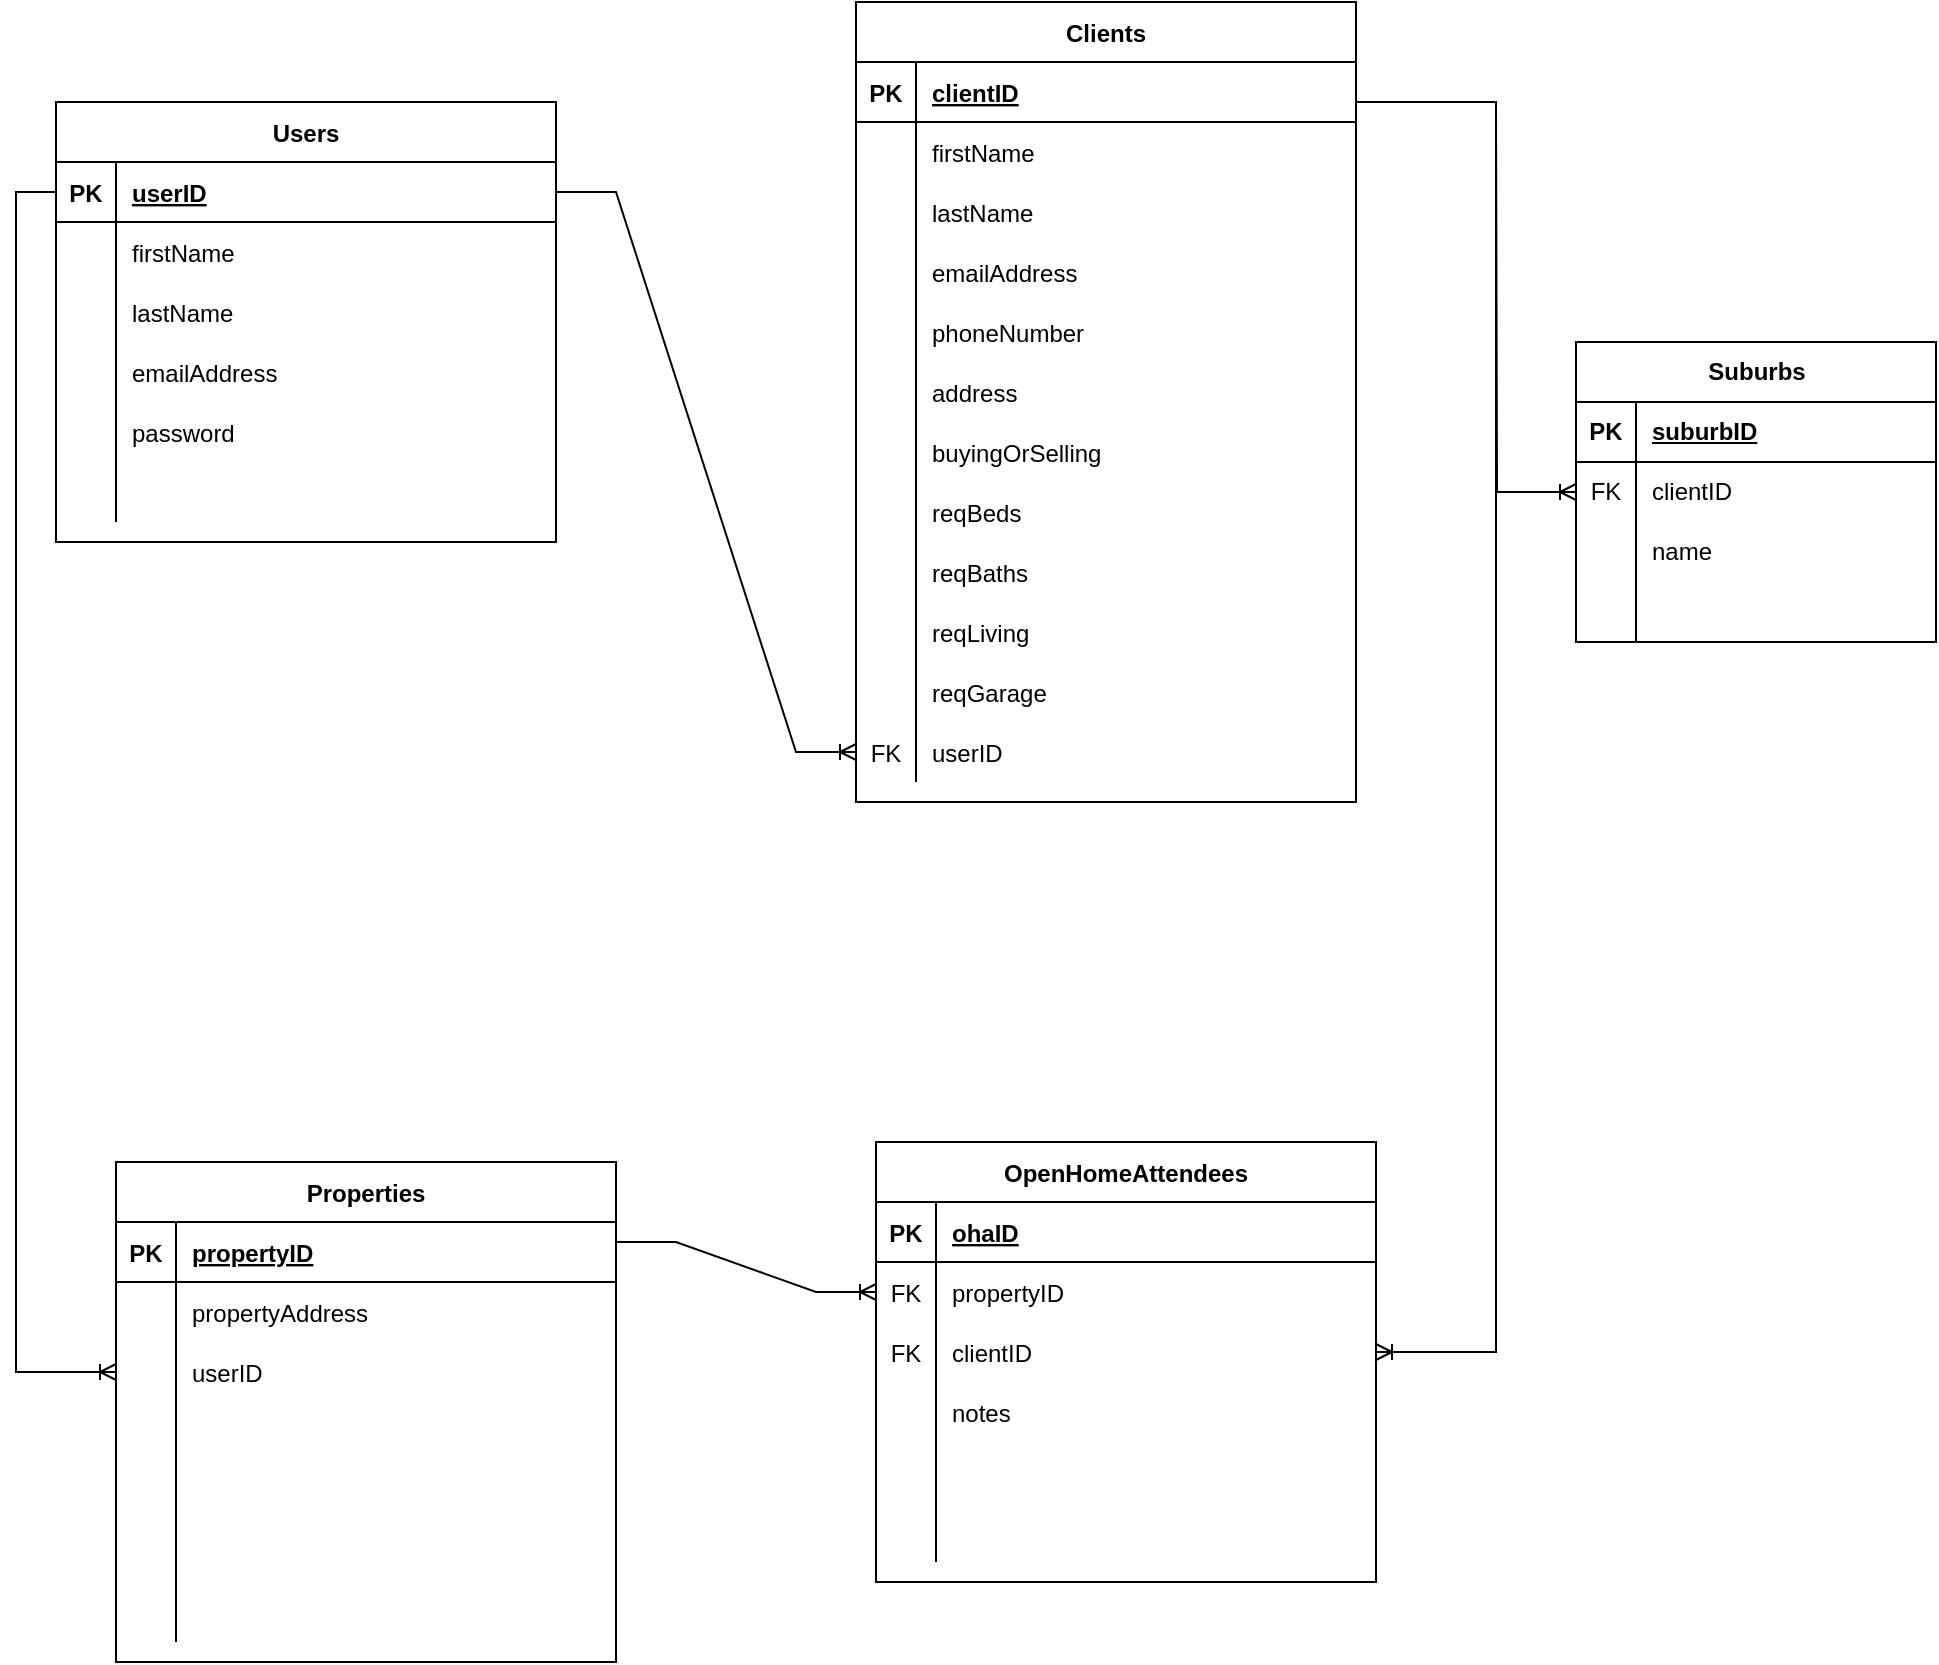 <mxfile>
    <diagram id="R2lEEEUBdFMjLlhIrx00" name="Page-1">
        <mxGraphModel dx="1216" dy="572" grid="1" gridSize="10" guides="1" tooltips="1" connect="1" arrows="1" fold="1" page="1" pageScale="1" pageWidth="850" pageHeight="1100" math="0" shadow="0" extFonts="Permanent Marker^https://fonts.googleapis.com/css?family=Permanent+Marker">
            <root>
                <mxCell id="0"/>
                <mxCell id="1" parent="0"/>
                <mxCell id="C-vyLk0tnHw3VtMMgP7b-23" value="Users" style="shape=table;startSize=30;container=1;collapsible=1;childLayout=tableLayout;fixedRows=1;rowLines=0;fontStyle=1;align=center;resizeLast=1;" parent="1" vertex="1">
                    <mxGeometry x="40" y="110" width="250" height="220" as="geometry"/>
                </mxCell>
                <mxCell id="C-vyLk0tnHw3VtMMgP7b-24" value="" style="shape=partialRectangle;collapsible=0;dropTarget=0;pointerEvents=0;fillColor=none;points=[[0,0.5],[1,0.5]];portConstraint=eastwest;top=0;left=0;right=0;bottom=1;" parent="C-vyLk0tnHw3VtMMgP7b-23" vertex="1">
                    <mxGeometry y="30" width="250" height="30" as="geometry"/>
                </mxCell>
                <mxCell id="C-vyLk0tnHw3VtMMgP7b-25" value="PK" style="shape=partialRectangle;overflow=hidden;connectable=0;fillColor=none;top=0;left=0;bottom=0;right=0;fontStyle=1;" parent="C-vyLk0tnHw3VtMMgP7b-24" vertex="1">
                    <mxGeometry width="30" height="30" as="geometry">
                        <mxRectangle width="30" height="30" as="alternateBounds"/>
                    </mxGeometry>
                </mxCell>
                <mxCell id="C-vyLk0tnHw3VtMMgP7b-26" value="userID" style="shape=partialRectangle;overflow=hidden;connectable=0;fillColor=none;top=0;left=0;bottom=0;right=0;align=left;spacingLeft=6;fontStyle=5;" parent="C-vyLk0tnHw3VtMMgP7b-24" vertex="1">
                    <mxGeometry x="30" width="220" height="30" as="geometry">
                        <mxRectangle width="220" height="30" as="alternateBounds"/>
                    </mxGeometry>
                </mxCell>
                <mxCell id="C-vyLk0tnHw3VtMMgP7b-27" value="" style="shape=partialRectangle;collapsible=0;dropTarget=0;pointerEvents=0;fillColor=none;points=[[0,0.5],[1,0.5]];portConstraint=eastwest;top=0;left=0;right=0;bottom=0;" parent="C-vyLk0tnHw3VtMMgP7b-23" vertex="1">
                    <mxGeometry y="60" width="250" height="30" as="geometry"/>
                </mxCell>
                <mxCell id="C-vyLk0tnHw3VtMMgP7b-28" value="" style="shape=partialRectangle;overflow=hidden;connectable=0;fillColor=none;top=0;left=0;bottom=0;right=0;" parent="C-vyLk0tnHw3VtMMgP7b-27" vertex="1">
                    <mxGeometry width="30" height="30" as="geometry">
                        <mxRectangle width="30" height="30" as="alternateBounds"/>
                    </mxGeometry>
                </mxCell>
                <mxCell id="C-vyLk0tnHw3VtMMgP7b-29" value="firstName" style="shape=partialRectangle;overflow=hidden;connectable=0;fillColor=none;top=0;left=0;bottom=0;right=0;align=left;spacingLeft=6;" parent="C-vyLk0tnHw3VtMMgP7b-27" vertex="1">
                    <mxGeometry x="30" width="220" height="30" as="geometry">
                        <mxRectangle width="220" height="30" as="alternateBounds"/>
                    </mxGeometry>
                </mxCell>
                <mxCell id="KGfbhs6_Tu2Sp370y9ni-4" style="shape=partialRectangle;collapsible=0;dropTarget=0;pointerEvents=0;fillColor=none;points=[[0,0.5],[1,0.5]];portConstraint=eastwest;top=0;left=0;right=0;bottom=0;" parent="C-vyLk0tnHw3VtMMgP7b-23" vertex="1">
                    <mxGeometry y="90" width="250" height="30" as="geometry"/>
                </mxCell>
                <mxCell id="KGfbhs6_Tu2Sp370y9ni-5" style="shape=partialRectangle;overflow=hidden;connectable=0;fillColor=none;top=0;left=0;bottom=0;right=0;" parent="KGfbhs6_Tu2Sp370y9ni-4" vertex="1">
                    <mxGeometry width="30" height="30" as="geometry">
                        <mxRectangle width="30" height="30" as="alternateBounds"/>
                    </mxGeometry>
                </mxCell>
                <mxCell id="KGfbhs6_Tu2Sp370y9ni-6" value="lastName" style="shape=partialRectangle;overflow=hidden;connectable=0;fillColor=none;top=0;left=0;bottom=0;right=0;align=left;spacingLeft=6;" parent="KGfbhs6_Tu2Sp370y9ni-4" vertex="1">
                    <mxGeometry x="30" width="220" height="30" as="geometry">
                        <mxRectangle width="220" height="30" as="alternateBounds"/>
                    </mxGeometry>
                </mxCell>
                <mxCell id="KGfbhs6_Tu2Sp370y9ni-1" style="shape=partialRectangle;collapsible=0;dropTarget=0;pointerEvents=0;fillColor=none;points=[[0,0.5],[1,0.5]];portConstraint=eastwest;top=0;left=0;right=0;bottom=0;" parent="C-vyLk0tnHw3VtMMgP7b-23" vertex="1">
                    <mxGeometry y="120" width="250" height="30" as="geometry"/>
                </mxCell>
                <mxCell id="KGfbhs6_Tu2Sp370y9ni-2" style="shape=partialRectangle;overflow=hidden;connectable=0;fillColor=none;top=0;left=0;bottom=0;right=0;" parent="KGfbhs6_Tu2Sp370y9ni-1" vertex="1">
                    <mxGeometry width="30" height="30" as="geometry">
                        <mxRectangle width="30" height="30" as="alternateBounds"/>
                    </mxGeometry>
                </mxCell>
                <mxCell id="KGfbhs6_Tu2Sp370y9ni-3" value="emailAddress" style="shape=partialRectangle;overflow=hidden;connectable=0;fillColor=none;top=0;left=0;bottom=0;right=0;align=left;spacingLeft=6;" parent="KGfbhs6_Tu2Sp370y9ni-1" vertex="1">
                    <mxGeometry x="30" width="220" height="30" as="geometry">
                        <mxRectangle width="220" height="30" as="alternateBounds"/>
                    </mxGeometry>
                </mxCell>
                <mxCell id="KGfbhs6_Tu2Sp370y9ni-7" style="shape=partialRectangle;collapsible=0;dropTarget=0;pointerEvents=0;fillColor=none;points=[[0,0.5],[1,0.5]];portConstraint=eastwest;top=0;left=0;right=0;bottom=0;" parent="C-vyLk0tnHw3VtMMgP7b-23" vertex="1">
                    <mxGeometry y="150" width="250" height="30" as="geometry"/>
                </mxCell>
                <mxCell id="KGfbhs6_Tu2Sp370y9ni-8" style="shape=partialRectangle;overflow=hidden;connectable=0;fillColor=none;top=0;left=0;bottom=0;right=0;" parent="KGfbhs6_Tu2Sp370y9ni-7" vertex="1">
                    <mxGeometry width="30" height="30" as="geometry">
                        <mxRectangle width="30" height="30" as="alternateBounds"/>
                    </mxGeometry>
                </mxCell>
                <mxCell id="KGfbhs6_Tu2Sp370y9ni-9" value="password" style="shape=partialRectangle;overflow=hidden;connectable=0;fillColor=none;top=0;left=0;bottom=0;right=0;align=left;spacingLeft=6;" parent="KGfbhs6_Tu2Sp370y9ni-7" vertex="1">
                    <mxGeometry x="30" width="220" height="30" as="geometry">
                        <mxRectangle width="220" height="30" as="alternateBounds"/>
                    </mxGeometry>
                </mxCell>
                <mxCell id="KGfbhs6_Tu2Sp370y9ni-10" style="shape=partialRectangle;collapsible=0;dropTarget=0;pointerEvents=0;fillColor=none;points=[[0,0.5],[1,0.5]];portConstraint=eastwest;top=0;left=0;right=0;bottom=0;" parent="C-vyLk0tnHw3VtMMgP7b-23" vertex="1">
                    <mxGeometry y="180" width="250" height="30" as="geometry"/>
                </mxCell>
                <mxCell id="KGfbhs6_Tu2Sp370y9ni-11" value="" style="shape=partialRectangle;overflow=hidden;connectable=0;fillColor=none;top=0;left=0;bottom=0;right=0;" parent="KGfbhs6_Tu2Sp370y9ni-10" vertex="1">
                    <mxGeometry width="30" height="30" as="geometry">
                        <mxRectangle width="30" height="30" as="alternateBounds"/>
                    </mxGeometry>
                </mxCell>
                <mxCell id="KGfbhs6_Tu2Sp370y9ni-12" value="" style="shape=partialRectangle;overflow=hidden;connectable=0;fillColor=none;top=0;left=0;bottom=0;right=0;align=left;spacingLeft=6;" parent="KGfbhs6_Tu2Sp370y9ni-10" vertex="1">
                    <mxGeometry x="30" width="220" height="30" as="geometry">
                        <mxRectangle width="220" height="30" as="alternateBounds"/>
                    </mxGeometry>
                </mxCell>
                <mxCell id="KGfbhs6_Tu2Sp370y9ni-13" value="Clients" style="shape=table;startSize=30;container=1;collapsible=1;childLayout=tableLayout;fixedRows=1;rowLines=0;fontStyle=1;align=center;resizeLast=1;" parent="1" vertex="1">
                    <mxGeometry x="440" y="60" width="250" height="400" as="geometry"/>
                </mxCell>
                <mxCell id="KGfbhs6_Tu2Sp370y9ni-14" value="" style="shape=partialRectangle;collapsible=0;dropTarget=0;pointerEvents=0;fillColor=none;points=[[0,0.5],[1,0.5]];portConstraint=eastwest;top=0;left=0;right=0;bottom=1;" parent="KGfbhs6_Tu2Sp370y9ni-13" vertex="1">
                    <mxGeometry y="30" width="250" height="30" as="geometry"/>
                </mxCell>
                <mxCell id="KGfbhs6_Tu2Sp370y9ni-15" value="PK" style="shape=partialRectangle;overflow=hidden;connectable=0;fillColor=none;top=0;left=0;bottom=0;right=0;fontStyle=1;" parent="KGfbhs6_Tu2Sp370y9ni-14" vertex="1">
                    <mxGeometry width="30" height="30" as="geometry">
                        <mxRectangle width="30" height="30" as="alternateBounds"/>
                    </mxGeometry>
                </mxCell>
                <mxCell id="KGfbhs6_Tu2Sp370y9ni-16" value="clientID" style="shape=partialRectangle;overflow=hidden;connectable=0;fillColor=none;top=0;left=0;bottom=0;right=0;align=left;spacingLeft=6;fontStyle=5;" parent="KGfbhs6_Tu2Sp370y9ni-14" vertex="1">
                    <mxGeometry x="30" width="220" height="30" as="geometry">
                        <mxRectangle width="220" height="30" as="alternateBounds"/>
                    </mxGeometry>
                </mxCell>
                <mxCell id="KGfbhs6_Tu2Sp370y9ni-17" value="" style="shape=partialRectangle;collapsible=0;dropTarget=0;pointerEvents=0;fillColor=none;points=[[0,0.5],[1,0.5]];portConstraint=eastwest;top=0;left=0;right=0;bottom=0;" parent="KGfbhs6_Tu2Sp370y9ni-13" vertex="1">
                    <mxGeometry y="60" width="250" height="30" as="geometry"/>
                </mxCell>
                <mxCell id="KGfbhs6_Tu2Sp370y9ni-18" value="" style="shape=partialRectangle;overflow=hidden;connectable=0;fillColor=none;top=0;left=0;bottom=0;right=0;" parent="KGfbhs6_Tu2Sp370y9ni-17" vertex="1">
                    <mxGeometry width="30" height="30" as="geometry">
                        <mxRectangle width="30" height="30" as="alternateBounds"/>
                    </mxGeometry>
                </mxCell>
                <mxCell id="KGfbhs6_Tu2Sp370y9ni-19" value="firstName" style="shape=partialRectangle;overflow=hidden;connectable=0;fillColor=none;top=0;left=0;bottom=0;right=0;align=left;spacingLeft=6;" parent="KGfbhs6_Tu2Sp370y9ni-17" vertex="1">
                    <mxGeometry x="30" width="220" height="30" as="geometry">
                        <mxRectangle width="220" height="30" as="alternateBounds"/>
                    </mxGeometry>
                </mxCell>
                <mxCell id="KGfbhs6_Tu2Sp370y9ni-20" style="shape=partialRectangle;collapsible=0;dropTarget=0;pointerEvents=0;fillColor=none;points=[[0,0.5],[1,0.5]];portConstraint=eastwest;top=0;left=0;right=0;bottom=0;" parent="KGfbhs6_Tu2Sp370y9ni-13" vertex="1">
                    <mxGeometry y="90" width="250" height="30" as="geometry"/>
                </mxCell>
                <mxCell id="KGfbhs6_Tu2Sp370y9ni-21" style="shape=partialRectangle;overflow=hidden;connectable=0;fillColor=none;top=0;left=0;bottom=0;right=0;" parent="KGfbhs6_Tu2Sp370y9ni-20" vertex="1">
                    <mxGeometry width="30" height="30" as="geometry">
                        <mxRectangle width="30" height="30" as="alternateBounds"/>
                    </mxGeometry>
                </mxCell>
                <mxCell id="KGfbhs6_Tu2Sp370y9ni-22" value="lastName" style="shape=partialRectangle;overflow=hidden;connectable=0;fillColor=none;top=0;left=0;bottom=0;right=0;align=left;spacingLeft=6;" parent="KGfbhs6_Tu2Sp370y9ni-20" vertex="1">
                    <mxGeometry x="30" width="220" height="30" as="geometry">
                        <mxRectangle width="220" height="30" as="alternateBounds"/>
                    </mxGeometry>
                </mxCell>
                <mxCell id="KGfbhs6_Tu2Sp370y9ni-23" style="shape=partialRectangle;collapsible=0;dropTarget=0;pointerEvents=0;fillColor=none;points=[[0,0.5],[1,0.5]];portConstraint=eastwest;top=0;left=0;right=0;bottom=0;" parent="KGfbhs6_Tu2Sp370y9ni-13" vertex="1">
                    <mxGeometry y="120" width="250" height="30" as="geometry"/>
                </mxCell>
                <mxCell id="KGfbhs6_Tu2Sp370y9ni-24" style="shape=partialRectangle;overflow=hidden;connectable=0;fillColor=none;top=0;left=0;bottom=0;right=0;" parent="KGfbhs6_Tu2Sp370y9ni-23" vertex="1">
                    <mxGeometry width="30" height="30" as="geometry">
                        <mxRectangle width="30" height="30" as="alternateBounds"/>
                    </mxGeometry>
                </mxCell>
                <mxCell id="KGfbhs6_Tu2Sp370y9ni-25" value="emailAddress" style="shape=partialRectangle;overflow=hidden;connectable=0;fillColor=none;top=0;left=0;bottom=0;right=0;align=left;spacingLeft=6;" parent="KGfbhs6_Tu2Sp370y9ni-23" vertex="1">
                    <mxGeometry x="30" width="220" height="30" as="geometry">
                        <mxRectangle width="220" height="30" as="alternateBounds"/>
                    </mxGeometry>
                </mxCell>
                <mxCell id="KGfbhs6_Tu2Sp370y9ni-26" style="shape=partialRectangle;collapsible=0;dropTarget=0;pointerEvents=0;fillColor=none;points=[[0,0.5],[1,0.5]];portConstraint=eastwest;top=0;left=0;right=0;bottom=0;" parent="KGfbhs6_Tu2Sp370y9ni-13" vertex="1">
                    <mxGeometry y="150" width="250" height="30" as="geometry"/>
                </mxCell>
                <mxCell id="KGfbhs6_Tu2Sp370y9ni-27" style="shape=partialRectangle;overflow=hidden;connectable=0;fillColor=none;top=0;left=0;bottom=0;right=0;" parent="KGfbhs6_Tu2Sp370y9ni-26" vertex="1">
                    <mxGeometry width="30" height="30" as="geometry">
                        <mxRectangle width="30" height="30" as="alternateBounds"/>
                    </mxGeometry>
                </mxCell>
                <mxCell id="KGfbhs6_Tu2Sp370y9ni-28" value="phoneNumber" style="shape=partialRectangle;overflow=hidden;connectable=0;fillColor=none;top=0;left=0;bottom=0;right=0;align=left;spacingLeft=6;" parent="KGfbhs6_Tu2Sp370y9ni-26" vertex="1">
                    <mxGeometry x="30" width="220" height="30" as="geometry">
                        <mxRectangle width="220" height="30" as="alternateBounds"/>
                    </mxGeometry>
                </mxCell>
                <mxCell id="KGfbhs6_Tu2Sp370y9ni-38" style="shape=partialRectangle;collapsible=0;dropTarget=0;pointerEvents=0;fillColor=none;points=[[0,0.5],[1,0.5]];portConstraint=eastwest;top=0;left=0;right=0;bottom=0;" parent="KGfbhs6_Tu2Sp370y9ni-13" vertex="1">
                    <mxGeometry y="180" width="250" height="30" as="geometry"/>
                </mxCell>
                <mxCell id="KGfbhs6_Tu2Sp370y9ni-39" style="shape=partialRectangle;overflow=hidden;connectable=0;fillColor=none;top=0;left=0;bottom=0;right=0;" parent="KGfbhs6_Tu2Sp370y9ni-38" vertex="1">
                    <mxGeometry width="30" height="30" as="geometry">
                        <mxRectangle width="30" height="30" as="alternateBounds"/>
                    </mxGeometry>
                </mxCell>
                <mxCell id="KGfbhs6_Tu2Sp370y9ni-40" value="address" style="shape=partialRectangle;overflow=hidden;connectable=0;fillColor=none;top=0;left=0;bottom=0;right=0;align=left;spacingLeft=6;" parent="KGfbhs6_Tu2Sp370y9ni-38" vertex="1">
                    <mxGeometry x="30" width="220" height="30" as="geometry">
                        <mxRectangle width="220" height="30" as="alternateBounds"/>
                    </mxGeometry>
                </mxCell>
                <mxCell id="KGfbhs6_Tu2Sp370y9ni-35" style="shape=partialRectangle;collapsible=0;dropTarget=0;pointerEvents=0;fillColor=none;points=[[0,0.5],[1,0.5]];portConstraint=eastwest;top=0;left=0;right=0;bottom=0;" parent="KGfbhs6_Tu2Sp370y9ni-13" vertex="1">
                    <mxGeometry y="210" width="250" height="30" as="geometry"/>
                </mxCell>
                <mxCell id="KGfbhs6_Tu2Sp370y9ni-36" value="" style="shape=partialRectangle;overflow=hidden;connectable=0;fillColor=none;top=0;left=0;bottom=0;right=0;" parent="KGfbhs6_Tu2Sp370y9ni-35" vertex="1">
                    <mxGeometry width="30" height="30" as="geometry">
                        <mxRectangle width="30" height="30" as="alternateBounds"/>
                    </mxGeometry>
                </mxCell>
                <mxCell id="KGfbhs6_Tu2Sp370y9ni-37" value="buyingOrSelling" style="shape=partialRectangle;overflow=hidden;connectable=0;fillColor=none;top=0;left=0;bottom=0;right=0;align=left;spacingLeft=6;" parent="KGfbhs6_Tu2Sp370y9ni-35" vertex="1">
                    <mxGeometry x="30" width="220" height="30" as="geometry">
                        <mxRectangle width="220" height="30" as="alternateBounds"/>
                    </mxGeometry>
                </mxCell>
                <mxCell id="KGfbhs6_Tu2Sp370y9ni-101" style="shape=partialRectangle;collapsible=0;dropTarget=0;pointerEvents=0;fillColor=none;points=[[0,0.5],[1,0.5]];portConstraint=eastwest;top=0;left=0;right=0;bottom=0;" parent="KGfbhs6_Tu2Sp370y9ni-13" vertex="1">
                    <mxGeometry y="240" width="250" height="30" as="geometry"/>
                </mxCell>
                <mxCell id="KGfbhs6_Tu2Sp370y9ni-102" style="shape=partialRectangle;overflow=hidden;connectable=0;fillColor=none;top=0;left=0;bottom=0;right=0;" parent="KGfbhs6_Tu2Sp370y9ni-101" vertex="1">
                    <mxGeometry width="30" height="30" as="geometry">
                        <mxRectangle width="30" height="30" as="alternateBounds"/>
                    </mxGeometry>
                </mxCell>
                <mxCell id="KGfbhs6_Tu2Sp370y9ni-103" value="reqBeds" style="shape=partialRectangle;overflow=hidden;connectable=0;fillColor=none;top=0;left=0;bottom=0;right=0;align=left;spacingLeft=6;" parent="KGfbhs6_Tu2Sp370y9ni-101" vertex="1">
                    <mxGeometry x="30" width="220" height="30" as="geometry">
                        <mxRectangle width="220" height="30" as="alternateBounds"/>
                    </mxGeometry>
                </mxCell>
                <mxCell id="KGfbhs6_Tu2Sp370y9ni-98" style="shape=partialRectangle;collapsible=0;dropTarget=0;pointerEvents=0;fillColor=none;points=[[0,0.5],[1,0.5]];portConstraint=eastwest;top=0;left=0;right=0;bottom=0;" parent="KGfbhs6_Tu2Sp370y9ni-13" vertex="1">
                    <mxGeometry y="270" width="250" height="30" as="geometry"/>
                </mxCell>
                <mxCell id="KGfbhs6_Tu2Sp370y9ni-99" style="shape=partialRectangle;overflow=hidden;connectable=0;fillColor=none;top=0;left=0;bottom=0;right=0;" parent="KGfbhs6_Tu2Sp370y9ni-98" vertex="1">
                    <mxGeometry width="30" height="30" as="geometry">
                        <mxRectangle width="30" height="30" as="alternateBounds"/>
                    </mxGeometry>
                </mxCell>
                <mxCell id="KGfbhs6_Tu2Sp370y9ni-100" value="reqBaths" style="shape=partialRectangle;overflow=hidden;connectable=0;fillColor=none;top=0;left=0;bottom=0;right=0;align=left;spacingLeft=6;" parent="KGfbhs6_Tu2Sp370y9ni-98" vertex="1">
                    <mxGeometry x="30" width="220" height="30" as="geometry">
                        <mxRectangle width="220" height="30" as="alternateBounds"/>
                    </mxGeometry>
                </mxCell>
                <mxCell id="KGfbhs6_Tu2Sp370y9ni-95" style="shape=partialRectangle;collapsible=0;dropTarget=0;pointerEvents=0;fillColor=none;points=[[0,0.5],[1,0.5]];portConstraint=eastwest;top=0;left=0;right=0;bottom=0;" parent="KGfbhs6_Tu2Sp370y9ni-13" vertex="1">
                    <mxGeometry y="300" width="250" height="30" as="geometry"/>
                </mxCell>
                <mxCell id="KGfbhs6_Tu2Sp370y9ni-96" style="shape=partialRectangle;overflow=hidden;connectable=0;fillColor=none;top=0;left=0;bottom=0;right=0;" parent="KGfbhs6_Tu2Sp370y9ni-95" vertex="1">
                    <mxGeometry width="30" height="30" as="geometry">
                        <mxRectangle width="30" height="30" as="alternateBounds"/>
                    </mxGeometry>
                </mxCell>
                <mxCell id="KGfbhs6_Tu2Sp370y9ni-97" value="reqLiving" style="shape=partialRectangle;overflow=hidden;connectable=0;fillColor=none;top=0;left=0;bottom=0;right=0;align=left;spacingLeft=6;" parent="KGfbhs6_Tu2Sp370y9ni-95" vertex="1">
                    <mxGeometry x="30" width="220" height="30" as="geometry">
                        <mxRectangle width="220" height="30" as="alternateBounds"/>
                    </mxGeometry>
                </mxCell>
                <mxCell id="KGfbhs6_Tu2Sp370y9ni-107" style="shape=partialRectangle;collapsible=0;dropTarget=0;pointerEvents=0;fillColor=none;points=[[0,0.5],[1,0.5]];portConstraint=eastwest;top=0;left=0;right=0;bottom=0;" parent="KGfbhs6_Tu2Sp370y9ni-13" vertex="1">
                    <mxGeometry y="330" width="250" height="30" as="geometry"/>
                </mxCell>
                <mxCell id="KGfbhs6_Tu2Sp370y9ni-108" style="shape=partialRectangle;overflow=hidden;connectable=0;fillColor=none;top=0;left=0;bottom=0;right=0;" parent="KGfbhs6_Tu2Sp370y9ni-107" vertex="1">
                    <mxGeometry width="30" height="30" as="geometry">
                        <mxRectangle width="30" height="30" as="alternateBounds"/>
                    </mxGeometry>
                </mxCell>
                <mxCell id="KGfbhs6_Tu2Sp370y9ni-109" value="reqGarage" style="shape=partialRectangle;overflow=hidden;connectable=0;fillColor=none;top=0;left=0;bottom=0;right=0;align=left;spacingLeft=6;" parent="KGfbhs6_Tu2Sp370y9ni-107" vertex="1">
                    <mxGeometry x="30" width="220" height="30" as="geometry">
                        <mxRectangle width="220" height="30" as="alternateBounds"/>
                    </mxGeometry>
                </mxCell>
                <mxCell id="KGfbhs6_Tu2Sp370y9ni-29" style="shape=partialRectangle;collapsible=0;dropTarget=0;pointerEvents=0;fillColor=none;points=[[0,0.5],[1,0.5]];portConstraint=eastwest;top=0;left=0;right=0;bottom=0;" parent="KGfbhs6_Tu2Sp370y9ni-13" vertex="1">
                    <mxGeometry y="360" width="250" height="30" as="geometry"/>
                </mxCell>
                <mxCell id="KGfbhs6_Tu2Sp370y9ni-30" value="FK" style="shape=partialRectangle;overflow=hidden;connectable=0;fillColor=none;top=0;left=0;bottom=0;right=0;" parent="KGfbhs6_Tu2Sp370y9ni-29" vertex="1">
                    <mxGeometry width="30" height="30" as="geometry">
                        <mxRectangle width="30" height="30" as="alternateBounds"/>
                    </mxGeometry>
                </mxCell>
                <mxCell id="KGfbhs6_Tu2Sp370y9ni-31" value="userID" style="shape=partialRectangle;overflow=hidden;connectable=0;fillColor=none;top=0;left=0;bottom=0;right=0;align=left;spacingLeft=6;" parent="KGfbhs6_Tu2Sp370y9ni-29" vertex="1">
                    <mxGeometry x="30" width="220" height="30" as="geometry">
                        <mxRectangle width="220" height="30" as="alternateBounds"/>
                    </mxGeometry>
                </mxCell>
                <mxCell id="KGfbhs6_Tu2Sp370y9ni-57" value="Properties" style="shape=table;startSize=30;container=1;collapsible=1;childLayout=tableLayout;fixedRows=1;rowLines=0;fontStyle=1;align=center;resizeLast=1;" parent="1" vertex="1">
                    <mxGeometry x="70" y="640" width="250" height="250" as="geometry"/>
                </mxCell>
                <mxCell id="KGfbhs6_Tu2Sp370y9ni-58" value="" style="shape=partialRectangle;collapsible=0;dropTarget=0;pointerEvents=0;fillColor=none;points=[[0,0.5],[1,0.5]];portConstraint=eastwest;top=0;left=0;right=0;bottom=1;" parent="KGfbhs6_Tu2Sp370y9ni-57" vertex="1">
                    <mxGeometry y="30" width="250" height="30" as="geometry"/>
                </mxCell>
                <mxCell id="KGfbhs6_Tu2Sp370y9ni-59" value="PK" style="shape=partialRectangle;overflow=hidden;connectable=0;fillColor=none;top=0;left=0;bottom=0;right=0;fontStyle=1;" parent="KGfbhs6_Tu2Sp370y9ni-58" vertex="1">
                    <mxGeometry width="30" height="30" as="geometry">
                        <mxRectangle width="30" height="30" as="alternateBounds"/>
                    </mxGeometry>
                </mxCell>
                <mxCell id="KGfbhs6_Tu2Sp370y9ni-60" value="propertyID" style="shape=partialRectangle;overflow=hidden;connectable=0;fillColor=none;top=0;left=0;bottom=0;right=0;align=left;spacingLeft=6;fontStyle=5;" parent="KGfbhs6_Tu2Sp370y9ni-58" vertex="1">
                    <mxGeometry x="30" width="220" height="30" as="geometry">
                        <mxRectangle width="220" height="30" as="alternateBounds"/>
                    </mxGeometry>
                </mxCell>
                <mxCell id="4" style="shape=partialRectangle;collapsible=0;dropTarget=0;pointerEvents=0;fillColor=none;points=[[0,0.5],[1,0.5]];portConstraint=eastwest;top=0;left=0;right=0;bottom=0;" parent="KGfbhs6_Tu2Sp370y9ni-57" vertex="1">
                    <mxGeometry y="60" width="250" height="30" as="geometry"/>
                </mxCell>
                <mxCell id="5" style="shape=partialRectangle;overflow=hidden;connectable=0;fillColor=none;top=0;left=0;bottom=0;right=0;" parent="4" vertex="1">
                    <mxGeometry width="30" height="30" as="geometry">
                        <mxRectangle width="30" height="30" as="alternateBounds"/>
                    </mxGeometry>
                </mxCell>
                <mxCell id="6" value="propertyAddress" style="shape=partialRectangle;overflow=hidden;connectable=0;fillColor=none;top=0;left=0;bottom=0;right=0;align=left;spacingLeft=6;" parent="4" vertex="1">
                    <mxGeometry x="30" width="220" height="30" as="geometry">
                        <mxRectangle width="220" height="30" as="alternateBounds"/>
                    </mxGeometry>
                </mxCell>
                <mxCell id="KGfbhs6_Tu2Sp370y9ni-61" value="" style="shape=partialRectangle;collapsible=0;dropTarget=0;pointerEvents=0;fillColor=none;points=[[0,0.5],[1,0.5]];portConstraint=eastwest;top=0;left=0;right=0;bottom=0;" parent="KGfbhs6_Tu2Sp370y9ni-57" vertex="1">
                    <mxGeometry y="90" width="250" height="30" as="geometry"/>
                </mxCell>
                <mxCell id="KGfbhs6_Tu2Sp370y9ni-62" value="" style="shape=partialRectangle;overflow=hidden;connectable=0;fillColor=none;top=0;left=0;bottom=0;right=0;" parent="KGfbhs6_Tu2Sp370y9ni-61" vertex="1">
                    <mxGeometry width="30" height="30" as="geometry">
                        <mxRectangle width="30" height="30" as="alternateBounds"/>
                    </mxGeometry>
                </mxCell>
                <mxCell id="KGfbhs6_Tu2Sp370y9ni-63" value="userID" style="shape=partialRectangle;overflow=hidden;connectable=0;fillColor=none;top=0;left=0;bottom=0;right=0;align=left;spacingLeft=6;" parent="KGfbhs6_Tu2Sp370y9ni-61" vertex="1">
                    <mxGeometry x="30" width="220" height="30" as="geometry">
                        <mxRectangle width="220" height="30" as="alternateBounds"/>
                    </mxGeometry>
                </mxCell>
                <mxCell id="KGfbhs6_Tu2Sp370y9ni-64" style="shape=partialRectangle;collapsible=0;dropTarget=0;pointerEvents=0;fillColor=none;points=[[0,0.5],[1,0.5]];portConstraint=eastwest;top=0;left=0;right=0;bottom=0;" parent="KGfbhs6_Tu2Sp370y9ni-57" vertex="1">
                    <mxGeometry y="120" width="250" height="30" as="geometry"/>
                </mxCell>
                <mxCell id="KGfbhs6_Tu2Sp370y9ni-65" style="shape=partialRectangle;overflow=hidden;connectable=0;fillColor=none;top=0;left=0;bottom=0;right=0;" parent="KGfbhs6_Tu2Sp370y9ni-64" vertex="1">
                    <mxGeometry width="30" height="30" as="geometry">
                        <mxRectangle width="30" height="30" as="alternateBounds"/>
                    </mxGeometry>
                </mxCell>
                <mxCell id="KGfbhs6_Tu2Sp370y9ni-66" value="" style="shape=partialRectangle;overflow=hidden;connectable=0;fillColor=none;top=0;left=0;bottom=0;right=0;align=left;spacingLeft=6;" parent="KGfbhs6_Tu2Sp370y9ni-64" vertex="1">
                    <mxGeometry x="30" width="220" height="30" as="geometry">
                        <mxRectangle width="220" height="30" as="alternateBounds"/>
                    </mxGeometry>
                </mxCell>
                <mxCell id="KGfbhs6_Tu2Sp370y9ni-67" style="shape=partialRectangle;collapsible=0;dropTarget=0;pointerEvents=0;fillColor=none;points=[[0,0.5],[1,0.5]];portConstraint=eastwest;top=0;left=0;right=0;bottom=0;" parent="KGfbhs6_Tu2Sp370y9ni-57" vertex="1">
                    <mxGeometry y="150" width="250" height="30" as="geometry"/>
                </mxCell>
                <mxCell id="KGfbhs6_Tu2Sp370y9ni-68" style="shape=partialRectangle;overflow=hidden;connectable=0;fillColor=none;top=0;left=0;bottom=0;right=0;" parent="KGfbhs6_Tu2Sp370y9ni-67" vertex="1">
                    <mxGeometry width="30" height="30" as="geometry">
                        <mxRectangle width="30" height="30" as="alternateBounds"/>
                    </mxGeometry>
                </mxCell>
                <mxCell id="KGfbhs6_Tu2Sp370y9ni-69" value="" style="shape=partialRectangle;overflow=hidden;connectable=0;fillColor=none;top=0;left=0;bottom=0;right=0;align=left;spacingLeft=6;" parent="KGfbhs6_Tu2Sp370y9ni-67" vertex="1">
                    <mxGeometry x="30" width="220" height="30" as="geometry">
                        <mxRectangle width="220" height="30" as="alternateBounds"/>
                    </mxGeometry>
                </mxCell>
                <mxCell id="KGfbhs6_Tu2Sp370y9ni-70" style="shape=partialRectangle;collapsible=0;dropTarget=0;pointerEvents=0;fillColor=none;points=[[0,0.5],[1,0.5]];portConstraint=eastwest;top=0;left=0;right=0;bottom=0;" parent="KGfbhs6_Tu2Sp370y9ni-57" vertex="1">
                    <mxGeometry y="180" width="250" height="30" as="geometry"/>
                </mxCell>
                <mxCell id="KGfbhs6_Tu2Sp370y9ni-71" style="shape=partialRectangle;overflow=hidden;connectable=0;fillColor=none;top=0;left=0;bottom=0;right=0;" parent="KGfbhs6_Tu2Sp370y9ni-70" vertex="1">
                    <mxGeometry width="30" height="30" as="geometry">
                        <mxRectangle width="30" height="30" as="alternateBounds"/>
                    </mxGeometry>
                </mxCell>
                <mxCell id="KGfbhs6_Tu2Sp370y9ni-72" value="" style="shape=partialRectangle;overflow=hidden;connectable=0;fillColor=none;top=0;left=0;bottom=0;right=0;align=left;spacingLeft=6;" parent="KGfbhs6_Tu2Sp370y9ni-70" vertex="1">
                    <mxGeometry x="30" width="220" height="30" as="geometry">
                        <mxRectangle width="220" height="30" as="alternateBounds"/>
                    </mxGeometry>
                </mxCell>
                <mxCell id="KGfbhs6_Tu2Sp370y9ni-73" style="shape=partialRectangle;collapsible=0;dropTarget=0;pointerEvents=0;fillColor=none;points=[[0,0.5],[1,0.5]];portConstraint=eastwest;top=0;left=0;right=0;bottom=0;" parent="KGfbhs6_Tu2Sp370y9ni-57" vertex="1">
                    <mxGeometry y="210" width="250" height="30" as="geometry"/>
                </mxCell>
                <mxCell id="KGfbhs6_Tu2Sp370y9ni-74" value="" style="shape=partialRectangle;overflow=hidden;connectable=0;fillColor=none;top=0;left=0;bottom=0;right=0;" parent="KGfbhs6_Tu2Sp370y9ni-73" vertex="1">
                    <mxGeometry width="30" height="30" as="geometry">
                        <mxRectangle width="30" height="30" as="alternateBounds"/>
                    </mxGeometry>
                </mxCell>
                <mxCell id="KGfbhs6_Tu2Sp370y9ni-75" value="" style="shape=partialRectangle;overflow=hidden;connectable=0;fillColor=none;top=0;left=0;bottom=0;right=0;align=left;spacingLeft=6;" parent="KGfbhs6_Tu2Sp370y9ni-73" vertex="1">
                    <mxGeometry x="30" width="220" height="30" as="geometry">
                        <mxRectangle width="220" height="30" as="alternateBounds"/>
                    </mxGeometry>
                </mxCell>
                <mxCell id="KGfbhs6_Tu2Sp370y9ni-76" value="OpenHomeAttendees" style="shape=table;startSize=30;container=1;collapsible=1;childLayout=tableLayout;fixedRows=1;rowLines=0;fontStyle=1;align=center;resizeLast=1;" parent="1" vertex="1">
                    <mxGeometry x="450" y="630" width="250" height="220" as="geometry"/>
                </mxCell>
                <mxCell id="KGfbhs6_Tu2Sp370y9ni-77" value="" style="shape=partialRectangle;collapsible=0;dropTarget=0;pointerEvents=0;fillColor=none;points=[[0,0.5],[1,0.5]];portConstraint=eastwest;top=0;left=0;right=0;bottom=1;" parent="KGfbhs6_Tu2Sp370y9ni-76" vertex="1">
                    <mxGeometry y="30" width="250" height="30" as="geometry"/>
                </mxCell>
                <mxCell id="KGfbhs6_Tu2Sp370y9ni-78" value="PK" style="shape=partialRectangle;overflow=hidden;connectable=0;fillColor=none;top=0;left=0;bottom=0;right=0;fontStyle=1;" parent="KGfbhs6_Tu2Sp370y9ni-77" vertex="1">
                    <mxGeometry width="30" height="30" as="geometry">
                        <mxRectangle width="30" height="30" as="alternateBounds"/>
                    </mxGeometry>
                </mxCell>
                <mxCell id="KGfbhs6_Tu2Sp370y9ni-79" value="ohaID" style="shape=partialRectangle;overflow=hidden;connectable=0;fillColor=none;top=0;left=0;bottom=0;right=0;align=left;spacingLeft=6;fontStyle=5;" parent="KGfbhs6_Tu2Sp370y9ni-77" vertex="1">
                    <mxGeometry x="30" width="220" height="30" as="geometry">
                        <mxRectangle width="220" height="30" as="alternateBounds"/>
                    </mxGeometry>
                </mxCell>
                <mxCell id="KGfbhs6_Tu2Sp370y9ni-80" value="" style="shape=partialRectangle;collapsible=0;dropTarget=0;pointerEvents=0;fillColor=none;points=[[0,0.5],[1,0.5]];portConstraint=eastwest;top=0;left=0;right=0;bottom=0;" parent="KGfbhs6_Tu2Sp370y9ni-76" vertex="1">
                    <mxGeometry y="60" width="250" height="30" as="geometry"/>
                </mxCell>
                <mxCell id="KGfbhs6_Tu2Sp370y9ni-81" value="FK" style="shape=partialRectangle;overflow=hidden;connectable=0;fillColor=none;top=0;left=0;bottom=0;right=0;" parent="KGfbhs6_Tu2Sp370y9ni-80" vertex="1">
                    <mxGeometry width="30" height="30" as="geometry">
                        <mxRectangle width="30" height="30" as="alternateBounds"/>
                    </mxGeometry>
                </mxCell>
                <mxCell id="KGfbhs6_Tu2Sp370y9ni-82" value="propertyID" style="shape=partialRectangle;overflow=hidden;connectable=0;fillColor=none;top=0;left=0;bottom=0;right=0;align=left;spacingLeft=6;" parent="KGfbhs6_Tu2Sp370y9ni-80" vertex="1">
                    <mxGeometry x="30" width="220" height="30" as="geometry">
                        <mxRectangle width="220" height="30" as="alternateBounds"/>
                    </mxGeometry>
                </mxCell>
                <mxCell id="KGfbhs6_Tu2Sp370y9ni-83" style="shape=partialRectangle;collapsible=0;dropTarget=0;pointerEvents=0;fillColor=none;points=[[0,0.5],[1,0.5]];portConstraint=eastwest;top=0;left=0;right=0;bottom=0;" parent="KGfbhs6_Tu2Sp370y9ni-76" vertex="1">
                    <mxGeometry y="90" width="250" height="30" as="geometry"/>
                </mxCell>
                <mxCell id="KGfbhs6_Tu2Sp370y9ni-84" value="FK" style="shape=partialRectangle;overflow=hidden;connectable=0;fillColor=none;top=0;left=0;bottom=0;right=0;" parent="KGfbhs6_Tu2Sp370y9ni-83" vertex="1">
                    <mxGeometry width="30" height="30" as="geometry">
                        <mxRectangle width="30" height="30" as="alternateBounds"/>
                    </mxGeometry>
                </mxCell>
                <mxCell id="KGfbhs6_Tu2Sp370y9ni-85" value="clientID" style="shape=partialRectangle;overflow=hidden;connectable=0;fillColor=none;top=0;left=0;bottom=0;right=0;align=left;spacingLeft=6;" parent="KGfbhs6_Tu2Sp370y9ni-83" vertex="1">
                    <mxGeometry x="30" width="220" height="30" as="geometry">
                        <mxRectangle width="220" height="30" as="alternateBounds"/>
                    </mxGeometry>
                </mxCell>
                <mxCell id="KGfbhs6_Tu2Sp370y9ni-86" style="shape=partialRectangle;collapsible=0;dropTarget=0;pointerEvents=0;fillColor=none;points=[[0,0.5],[1,0.5]];portConstraint=eastwest;top=0;left=0;right=0;bottom=0;" parent="KGfbhs6_Tu2Sp370y9ni-76" vertex="1">
                    <mxGeometry y="120" width="250" height="30" as="geometry"/>
                </mxCell>
                <mxCell id="KGfbhs6_Tu2Sp370y9ni-87" style="shape=partialRectangle;overflow=hidden;connectable=0;fillColor=none;top=0;left=0;bottom=0;right=0;" parent="KGfbhs6_Tu2Sp370y9ni-86" vertex="1">
                    <mxGeometry width="30" height="30" as="geometry">
                        <mxRectangle width="30" height="30" as="alternateBounds"/>
                    </mxGeometry>
                </mxCell>
                <mxCell id="KGfbhs6_Tu2Sp370y9ni-88" value="notes" style="shape=partialRectangle;overflow=hidden;connectable=0;fillColor=none;top=0;left=0;bottom=0;right=0;align=left;spacingLeft=6;" parent="KGfbhs6_Tu2Sp370y9ni-86" vertex="1">
                    <mxGeometry x="30" width="220" height="30" as="geometry">
                        <mxRectangle width="220" height="30" as="alternateBounds"/>
                    </mxGeometry>
                </mxCell>
                <mxCell id="KGfbhs6_Tu2Sp370y9ni-89" style="shape=partialRectangle;collapsible=0;dropTarget=0;pointerEvents=0;fillColor=none;points=[[0,0.5],[1,0.5]];portConstraint=eastwest;top=0;left=0;right=0;bottom=0;" parent="KGfbhs6_Tu2Sp370y9ni-76" vertex="1">
                    <mxGeometry y="150" width="250" height="30" as="geometry"/>
                </mxCell>
                <mxCell id="KGfbhs6_Tu2Sp370y9ni-90" style="shape=partialRectangle;overflow=hidden;connectable=0;fillColor=none;top=0;left=0;bottom=0;right=0;" parent="KGfbhs6_Tu2Sp370y9ni-89" vertex="1">
                    <mxGeometry width="30" height="30" as="geometry">
                        <mxRectangle width="30" height="30" as="alternateBounds"/>
                    </mxGeometry>
                </mxCell>
                <mxCell id="KGfbhs6_Tu2Sp370y9ni-91" value="" style="shape=partialRectangle;overflow=hidden;connectable=0;fillColor=none;top=0;left=0;bottom=0;right=0;align=left;spacingLeft=6;" parent="KGfbhs6_Tu2Sp370y9ni-89" vertex="1">
                    <mxGeometry x="30" width="220" height="30" as="geometry">
                        <mxRectangle width="220" height="30" as="alternateBounds"/>
                    </mxGeometry>
                </mxCell>
                <mxCell id="KGfbhs6_Tu2Sp370y9ni-92" style="shape=partialRectangle;collapsible=0;dropTarget=0;pointerEvents=0;fillColor=none;points=[[0,0.5],[1,0.5]];portConstraint=eastwest;top=0;left=0;right=0;bottom=0;" parent="KGfbhs6_Tu2Sp370y9ni-76" vertex="1">
                    <mxGeometry y="180" width="250" height="30" as="geometry"/>
                </mxCell>
                <mxCell id="KGfbhs6_Tu2Sp370y9ni-93" value="" style="shape=partialRectangle;overflow=hidden;connectable=0;fillColor=none;top=0;left=0;bottom=0;right=0;" parent="KGfbhs6_Tu2Sp370y9ni-92" vertex="1">
                    <mxGeometry width="30" height="30" as="geometry">
                        <mxRectangle width="30" height="30" as="alternateBounds"/>
                    </mxGeometry>
                </mxCell>
                <mxCell id="KGfbhs6_Tu2Sp370y9ni-94" value="" style="shape=partialRectangle;overflow=hidden;connectable=0;fillColor=none;top=0;left=0;bottom=0;right=0;align=left;spacingLeft=6;" parent="KGfbhs6_Tu2Sp370y9ni-92" vertex="1">
                    <mxGeometry x="30" width="220" height="30" as="geometry">
                        <mxRectangle width="220" height="30" as="alternateBounds"/>
                    </mxGeometry>
                </mxCell>
                <mxCell id="KGfbhs6_Tu2Sp370y9ni-110" value="" style="edgeStyle=entityRelationEdgeStyle;fontSize=12;html=1;endArrow=ERoneToMany;rounded=0;entryX=0;entryY=0.5;entryDx=0;entryDy=0;" parent="1" source="C-vyLk0tnHw3VtMMgP7b-24" edge="1" target="KGfbhs6_Tu2Sp370y9ni-29">
                    <mxGeometry width="100" height="100" relative="1" as="geometry">
                        <mxPoint x="340" y="150" as="sourcePoint"/>
                        <mxPoint x="440" y="470" as="targetPoint"/>
                    </mxGeometry>
                </mxCell>
                <mxCell id="KGfbhs6_Tu2Sp370y9ni-111" value="" style="edgeStyle=orthogonalEdgeStyle;fontSize=12;html=1;endArrow=ERoneToMany;rounded=0;entryX=0;entryY=0.5;entryDx=0;entryDy=0;exitX=0;exitY=0.5;exitDx=0;exitDy=0;" parent="1" source="C-vyLk0tnHw3VtMMgP7b-24" target="KGfbhs6_Tu2Sp370y9ni-61" edge="1">
                    <mxGeometry width="100" height="100" relative="1" as="geometry">
                        <mxPoint y="160" as="sourcePoint"/>
                        <mxPoint x="220" y="420" as="targetPoint"/>
                        <Array as="points">
                            <mxPoint x="20" y="155"/>
                            <mxPoint x="20" y="745"/>
                        </Array>
                    </mxGeometry>
                </mxCell>
                <mxCell id="KGfbhs6_Tu2Sp370y9ni-112" value="" style="edgeStyle=entityRelationEdgeStyle;fontSize=12;html=1;endArrow=ERoneToMany;rounded=0;entryX=0;entryY=0.5;entryDx=0;entryDy=0;" parent="1" target="KGfbhs6_Tu2Sp370y9ni-80" edge="1">
                    <mxGeometry width="100" height="100" relative="1" as="geometry">
                        <mxPoint x="320" y="680" as="sourcePoint"/>
                        <mxPoint x="420" y="580" as="targetPoint"/>
                    </mxGeometry>
                </mxCell>
                <mxCell id="KGfbhs6_Tu2Sp370y9ni-113" value="" style="fontSize=12;html=1;endArrow=ERoneToMany;rounded=0;entryX=1;entryY=0.5;entryDx=0;entryDy=0;exitX=1;exitY=0.667;exitDx=0;exitDy=0;exitPerimeter=0;edgeStyle=orthogonalEdgeStyle;" parent="1" source="KGfbhs6_Tu2Sp370y9ni-14" target="KGfbhs6_Tu2Sp370y9ni-83" edge="1">
                    <mxGeometry width="100" height="100" relative="1" as="geometry">
                        <mxPoint x="690" y="100" as="sourcePoint"/>
                        <mxPoint x="720" y="300" as="targetPoint"/>
                        <Array as="points">
                            <mxPoint x="760" y="110"/>
                            <mxPoint x="760" y="735"/>
                        </Array>
                    </mxGeometry>
                </mxCell>
                <mxCell id="w3vMbYZ8HypCdwePw2ZV-6" value="Suburbs" style="shape=table;startSize=30;container=1;collapsible=1;childLayout=tableLayout;fixedRows=1;rowLines=0;fontStyle=1;align=center;resizeLast=1;html=1;" vertex="1" parent="1">
                    <mxGeometry x="800" y="230" width="180" height="150" as="geometry"/>
                </mxCell>
                <mxCell id="w3vMbYZ8HypCdwePw2ZV-7" value="" style="shape=tableRow;horizontal=0;startSize=0;swimlaneHead=0;swimlaneBody=0;fillColor=none;collapsible=0;dropTarget=0;points=[[0,0.5],[1,0.5]];portConstraint=eastwest;top=0;left=0;right=0;bottom=1;" vertex="1" parent="w3vMbYZ8HypCdwePw2ZV-6">
                    <mxGeometry y="30" width="180" height="30" as="geometry"/>
                </mxCell>
                <mxCell id="w3vMbYZ8HypCdwePw2ZV-8" value="PK" style="shape=partialRectangle;connectable=0;fillColor=none;top=0;left=0;bottom=0;right=0;fontStyle=1;overflow=hidden;whiteSpace=wrap;html=1;" vertex="1" parent="w3vMbYZ8HypCdwePw2ZV-7">
                    <mxGeometry width="30" height="30" as="geometry">
                        <mxRectangle width="30" height="30" as="alternateBounds"/>
                    </mxGeometry>
                </mxCell>
                <mxCell id="w3vMbYZ8HypCdwePw2ZV-9" value="suburbID" style="shape=partialRectangle;connectable=0;fillColor=none;top=0;left=0;bottom=0;right=0;align=left;spacingLeft=6;fontStyle=5;overflow=hidden;whiteSpace=wrap;html=1;" vertex="1" parent="w3vMbYZ8HypCdwePw2ZV-7">
                    <mxGeometry x="30" width="150" height="30" as="geometry">
                        <mxRectangle width="150" height="30" as="alternateBounds"/>
                    </mxGeometry>
                </mxCell>
                <mxCell id="w3vMbYZ8HypCdwePw2ZV-10" value="" style="shape=tableRow;horizontal=0;startSize=0;swimlaneHead=0;swimlaneBody=0;fillColor=none;collapsible=0;dropTarget=0;points=[[0,0.5],[1,0.5]];portConstraint=eastwest;top=0;left=0;right=0;bottom=0;" vertex="1" parent="w3vMbYZ8HypCdwePw2ZV-6">
                    <mxGeometry y="60" width="180" height="30" as="geometry"/>
                </mxCell>
                <mxCell id="w3vMbYZ8HypCdwePw2ZV-11" value="FK" style="shape=partialRectangle;connectable=0;fillColor=none;top=0;left=0;bottom=0;right=0;editable=1;overflow=hidden;whiteSpace=wrap;html=1;" vertex="1" parent="w3vMbYZ8HypCdwePw2ZV-10">
                    <mxGeometry width="30" height="30" as="geometry">
                        <mxRectangle width="30" height="30" as="alternateBounds"/>
                    </mxGeometry>
                </mxCell>
                <mxCell id="w3vMbYZ8HypCdwePw2ZV-12" value="clientID" style="shape=partialRectangle;connectable=0;fillColor=none;top=0;left=0;bottom=0;right=0;align=left;spacingLeft=6;overflow=hidden;whiteSpace=wrap;html=1;" vertex="1" parent="w3vMbYZ8HypCdwePw2ZV-10">
                    <mxGeometry x="30" width="150" height="30" as="geometry">
                        <mxRectangle width="150" height="30" as="alternateBounds"/>
                    </mxGeometry>
                </mxCell>
                <mxCell id="w3vMbYZ8HypCdwePw2ZV-13" value="" style="shape=tableRow;horizontal=0;startSize=0;swimlaneHead=0;swimlaneBody=0;fillColor=none;collapsible=0;dropTarget=0;points=[[0,0.5],[1,0.5]];portConstraint=eastwest;top=0;left=0;right=0;bottom=0;" vertex="1" parent="w3vMbYZ8HypCdwePw2ZV-6">
                    <mxGeometry y="90" width="180" height="30" as="geometry"/>
                </mxCell>
                <mxCell id="w3vMbYZ8HypCdwePw2ZV-14" value="" style="shape=partialRectangle;connectable=0;fillColor=none;top=0;left=0;bottom=0;right=0;editable=1;overflow=hidden;whiteSpace=wrap;html=1;" vertex="1" parent="w3vMbYZ8HypCdwePw2ZV-13">
                    <mxGeometry width="30" height="30" as="geometry">
                        <mxRectangle width="30" height="30" as="alternateBounds"/>
                    </mxGeometry>
                </mxCell>
                <mxCell id="w3vMbYZ8HypCdwePw2ZV-15" value="name" style="shape=partialRectangle;connectable=0;fillColor=none;top=0;left=0;bottom=0;right=0;align=left;spacingLeft=6;overflow=hidden;whiteSpace=wrap;html=1;" vertex="1" parent="w3vMbYZ8HypCdwePw2ZV-13">
                    <mxGeometry x="30" width="150" height="30" as="geometry">
                        <mxRectangle width="150" height="30" as="alternateBounds"/>
                    </mxGeometry>
                </mxCell>
                <mxCell id="w3vMbYZ8HypCdwePw2ZV-16" value="" style="shape=tableRow;horizontal=0;startSize=0;swimlaneHead=0;swimlaneBody=0;fillColor=none;collapsible=0;dropTarget=0;points=[[0,0.5],[1,0.5]];portConstraint=eastwest;top=0;left=0;right=0;bottom=0;" vertex="1" parent="w3vMbYZ8HypCdwePw2ZV-6">
                    <mxGeometry y="120" width="180" height="30" as="geometry"/>
                </mxCell>
                <mxCell id="w3vMbYZ8HypCdwePw2ZV-17" value="" style="shape=partialRectangle;connectable=0;fillColor=none;top=0;left=0;bottom=0;right=0;editable=1;overflow=hidden;whiteSpace=wrap;html=1;" vertex="1" parent="w3vMbYZ8HypCdwePw2ZV-16">
                    <mxGeometry width="30" height="30" as="geometry">
                        <mxRectangle width="30" height="30" as="alternateBounds"/>
                    </mxGeometry>
                </mxCell>
                <mxCell id="w3vMbYZ8HypCdwePw2ZV-18" value="" style="shape=partialRectangle;connectable=0;fillColor=none;top=0;left=0;bottom=0;right=0;align=left;spacingLeft=6;overflow=hidden;whiteSpace=wrap;html=1;" vertex="1" parent="w3vMbYZ8HypCdwePw2ZV-16">
                    <mxGeometry x="30" width="150" height="30" as="geometry">
                        <mxRectangle width="150" height="30" as="alternateBounds"/>
                    </mxGeometry>
                </mxCell>
                <mxCell id="w3vMbYZ8HypCdwePw2ZV-19" value="" style="edgeStyle=orthogonalEdgeStyle;fontSize=12;html=1;endArrow=ERoneToMany;rounded=0;entryX=0;entryY=0.5;entryDx=0;entryDy=0;" edge="1" parent="1" target="w3vMbYZ8HypCdwePw2ZV-10">
                    <mxGeometry width="100" height="100" relative="1" as="geometry">
                        <mxPoint x="760" y="110" as="sourcePoint"/>
                        <mxPoint x="780" y="10" as="targetPoint"/>
                    </mxGeometry>
                </mxCell>
            </root>
        </mxGraphModel>
    </diagram>
</mxfile>
